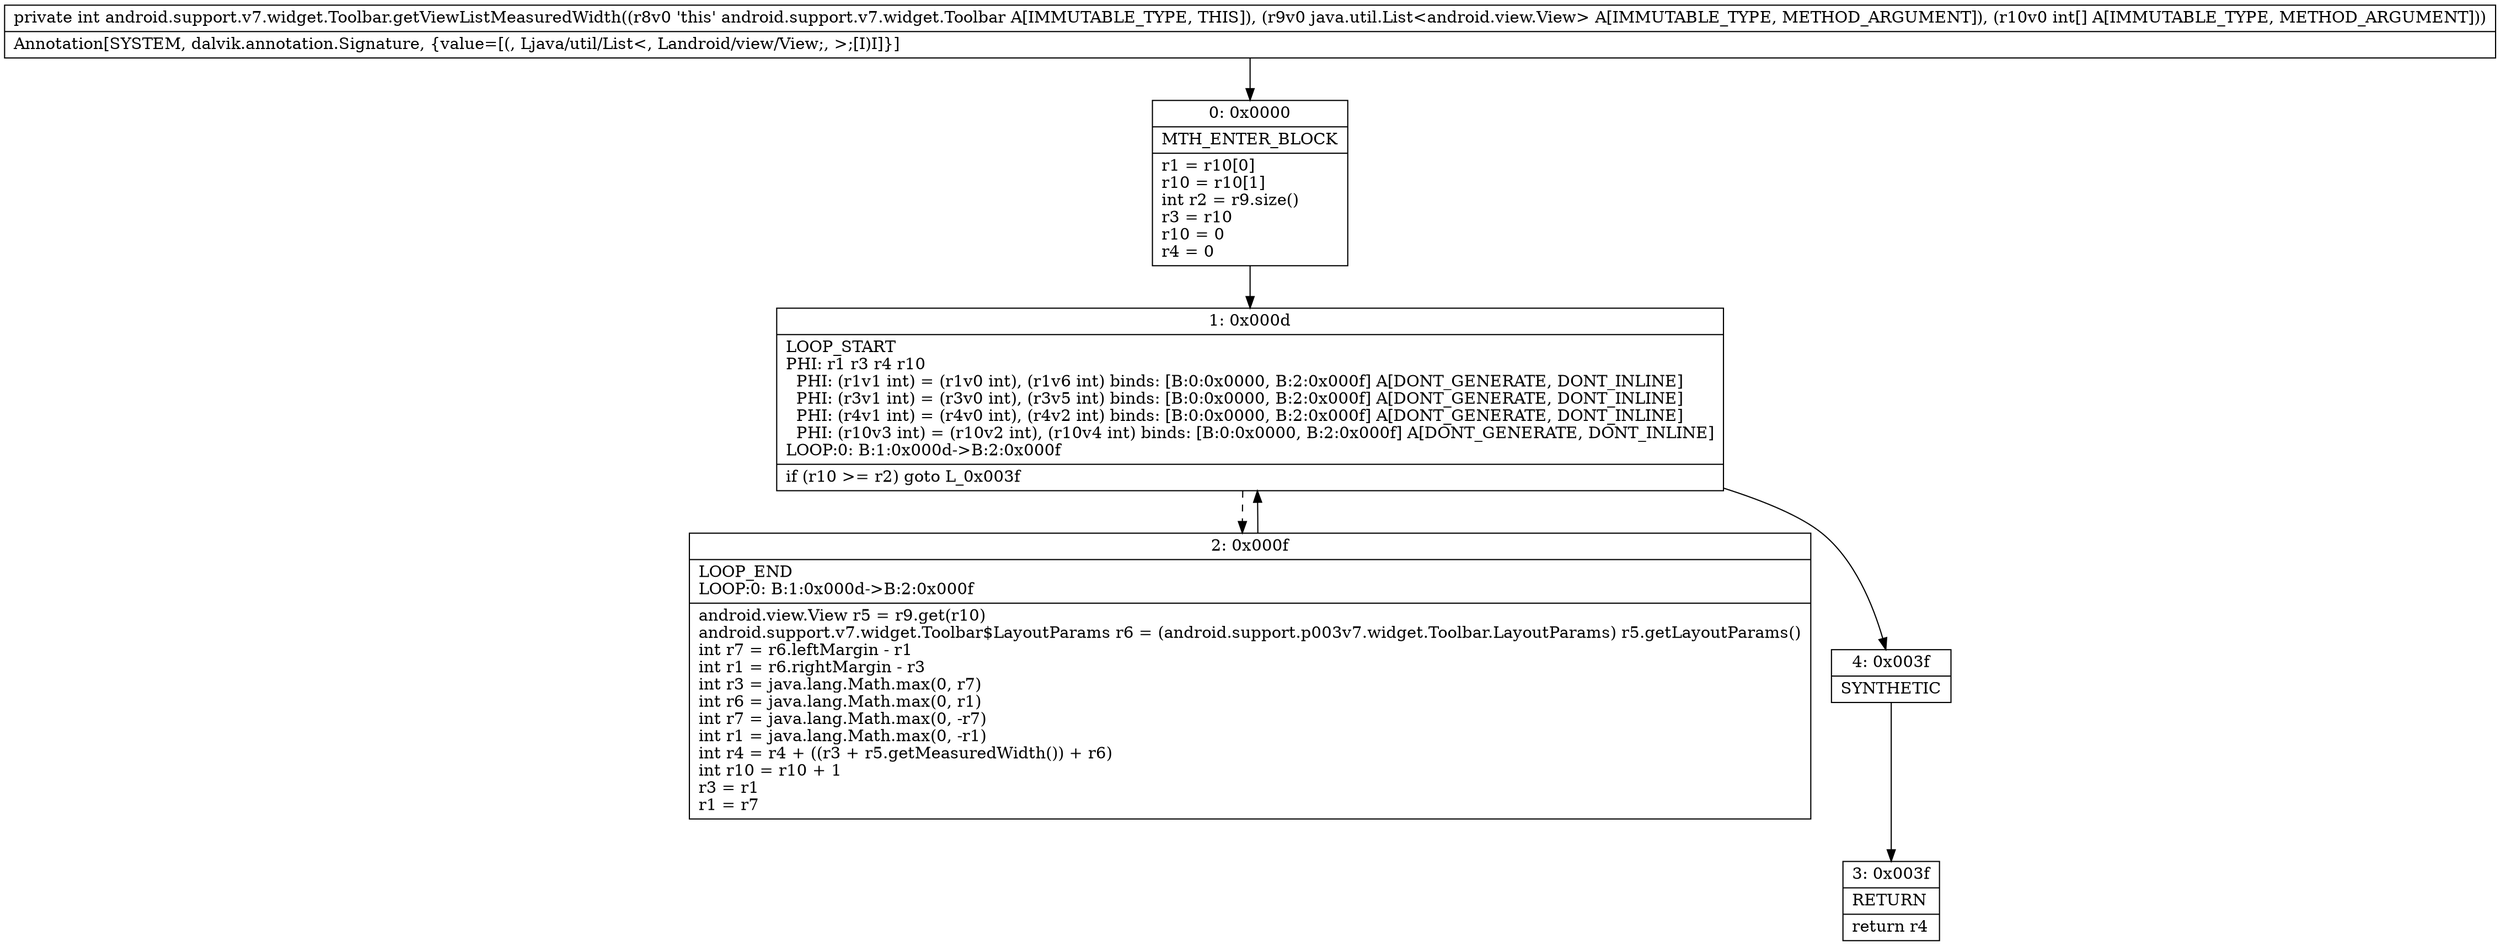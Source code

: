 digraph "CFG forandroid.support.v7.widget.Toolbar.getViewListMeasuredWidth(Ljava\/util\/List;[I)I" {
Node_0 [shape=record,label="{0\:\ 0x0000|MTH_ENTER_BLOCK\l|r1 = r10[0]\lr10 = r10[1]\lint r2 = r9.size()\lr3 = r10\lr10 = 0\lr4 = 0\l}"];
Node_1 [shape=record,label="{1\:\ 0x000d|LOOP_START\lPHI: r1 r3 r4 r10 \l  PHI: (r1v1 int) = (r1v0 int), (r1v6 int) binds: [B:0:0x0000, B:2:0x000f] A[DONT_GENERATE, DONT_INLINE]\l  PHI: (r3v1 int) = (r3v0 int), (r3v5 int) binds: [B:0:0x0000, B:2:0x000f] A[DONT_GENERATE, DONT_INLINE]\l  PHI: (r4v1 int) = (r4v0 int), (r4v2 int) binds: [B:0:0x0000, B:2:0x000f] A[DONT_GENERATE, DONT_INLINE]\l  PHI: (r10v3 int) = (r10v2 int), (r10v4 int) binds: [B:0:0x0000, B:2:0x000f] A[DONT_GENERATE, DONT_INLINE]\lLOOP:0: B:1:0x000d\-\>B:2:0x000f\l|if (r10 \>= r2) goto L_0x003f\l}"];
Node_2 [shape=record,label="{2\:\ 0x000f|LOOP_END\lLOOP:0: B:1:0x000d\-\>B:2:0x000f\l|android.view.View r5 = r9.get(r10)\landroid.support.v7.widget.Toolbar$LayoutParams r6 = (android.support.p003v7.widget.Toolbar.LayoutParams) r5.getLayoutParams()\lint r7 = r6.leftMargin \- r1\lint r1 = r6.rightMargin \- r3\lint r3 = java.lang.Math.max(0, r7)\lint r6 = java.lang.Math.max(0, r1)\lint r7 = java.lang.Math.max(0, \-r7)\lint r1 = java.lang.Math.max(0, \-r1)\lint r4 = r4 + ((r3 + r5.getMeasuredWidth()) + r6)\lint r10 = r10 + 1\lr3 = r1\lr1 = r7\l}"];
Node_3 [shape=record,label="{3\:\ 0x003f|RETURN\l|return r4\l}"];
Node_4 [shape=record,label="{4\:\ 0x003f|SYNTHETIC\l}"];
MethodNode[shape=record,label="{private int android.support.v7.widget.Toolbar.getViewListMeasuredWidth((r8v0 'this' android.support.v7.widget.Toolbar A[IMMUTABLE_TYPE, THIS]), (r9v0 java.util.List\<android.view.View\> A[IMMUTABLE_TYPE, METHOD_ARGUMENT]), (r10v0 int[] A[IMMUTABLE_TYPE, METHOD_ARGUMENT]))  | Annotation[SYSTEM, dalvik.annotation.Signature, \{value=[(, Ljava\/util\/List\<, Landroid\/view\/View;, \>;[I)I]\}]\l}"];
MethodNode -> Node_0;
Node_0 -> Node_1;
Node_1 -> Node_2[style=dashed];
Node_1 -> Node_4;
Node_2 -> Node_1;
Node_4 -> Node_3;
}

